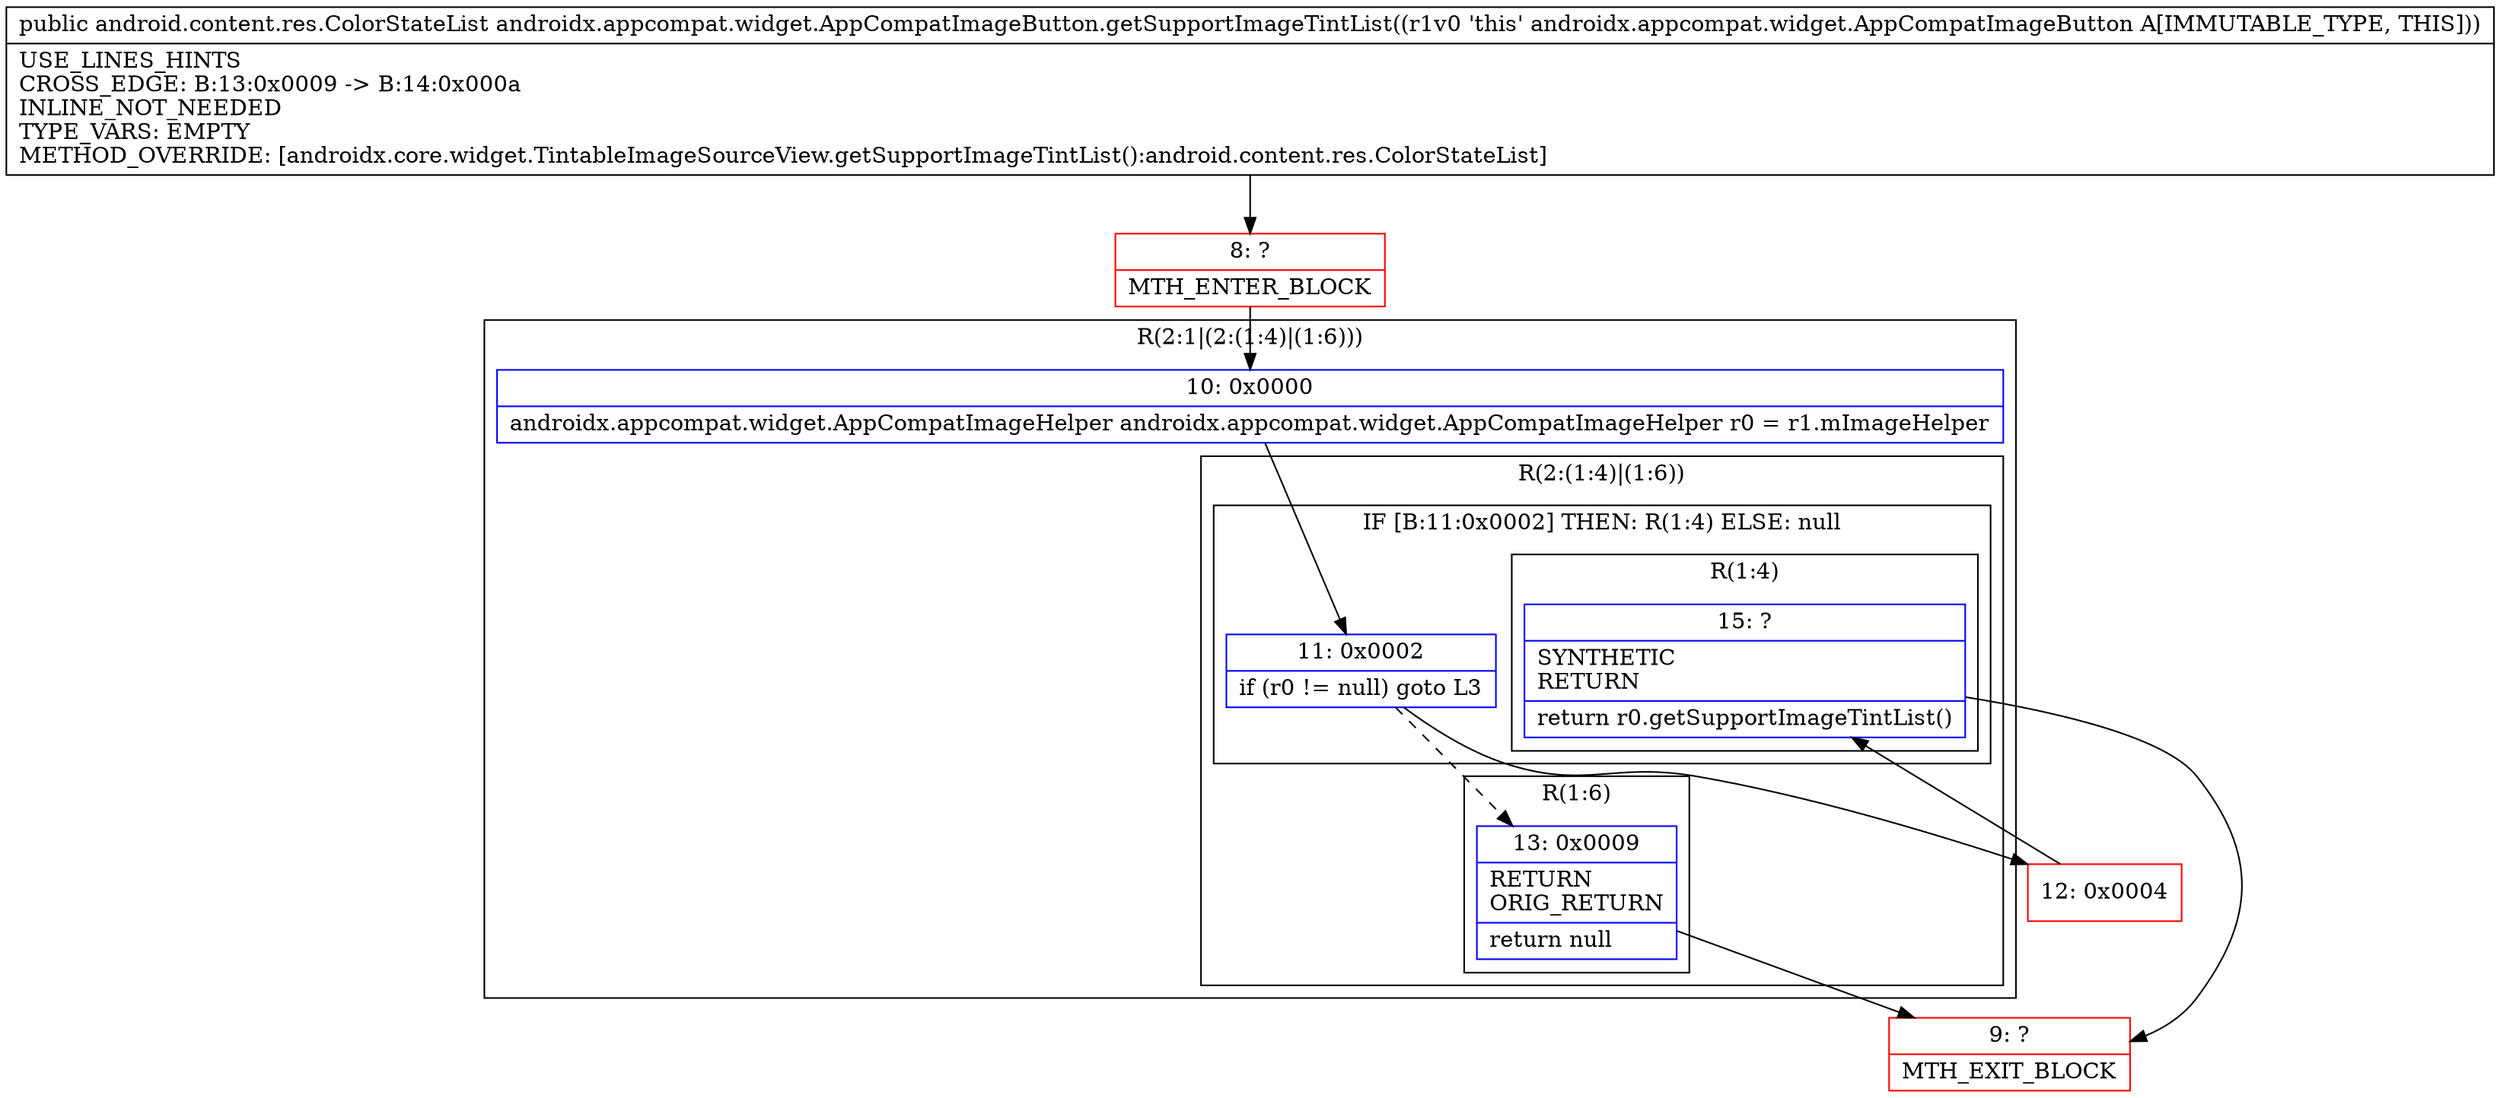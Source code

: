 digraph "CFG forandroidx.appcompat.widget.AppCompatImageButton.getSupportImageTintList()Landroid\/content\/res\/ColorStateList;" {
subgraph cluster_Region_1536656245 {
label = "R(2:1|(2:(1:4)|(1:6)))";
node [shape=record,color=blue];
Node_10 [shape=record,label="{10\:\ 0x0000|androidx.appcompat.widget.AppCompatImageHelper androidx.appcompat.widget.AppCompatImageHelper r0 = r1.mImageHelper\l}"];
subgraph cluster_Region_729340991 {
label = "R(2:(1:4)|(1:6))";
node [shape=record,color=blue];
subgraph cluster_IfRegion_484371802 {
label = "IF [B:11:0x0002] THEN: R(1:4) ELSE: null";
node [shape=record,color=blue];
Node_11 [shape=record,label="{11\:\ 0x0002|if (r0 != null) goto L3\l}"];
subgraph cluster_Region_1250783266 {
label = "R(1:4)";
node [shape=record,color=blue];
Node_15 [shape=record,label="{15\:\ ?|SYNTHETIC\lRETURN\l|return r0.getSupportImageTintList()\l}"];
}
}
subgraph cluster_Region_1421452425 {
label = "R(1:6)";
node [shape=record,color=blue];
Node_13 [shape=record,label="{13\:\ 0x0009|RETURN\lORIG_RETURN\l|return null\l}"];
}
}
}
Node_8 [shape=record,color=red,label="{8\:\ ?|MTH_ENTER_BLOCK\l}"];
Node_12 [shape=record,color=red,label="{12\:\ 0x0004}"];
Node_9 [shape=record,color=red,label="{9\:\ ?|MTH_EXIT_BLOCK\l}"];
MethodNode[shape=record,label="{public android.content.res.ColorStateList androidx.appcompat.widget.AppCompatImageButton.getSupportImageTintList((r1v0 'this' androidx.appcompat.widget.AppCompatImageButton A[IMMUTABLE_TYPE, THIS]))  | USE_LINES_HINTS\lCROSS_EDGE: B:13:0x0009 \-\> B:14:0x000a\lINLINE_NOT_NEEDED\lTYPE_VARS: EMPTY\lMETHOD_OVERRIDE: [androidx.core.widget.TintableImageSourceView.getSupportImageTintList():android.content.res.ColorStateList]\l}"];
MethodNode -> Node_8;Node_10 -> Node_11;
Node_11 -> Node_12;
Node_11 -> Node_13[style=dashed];
Node_15 -> Node_9;
Node_13 -> Node_9;
Node_8 -> Node_10;
Node_12 -> Node_15;
}

